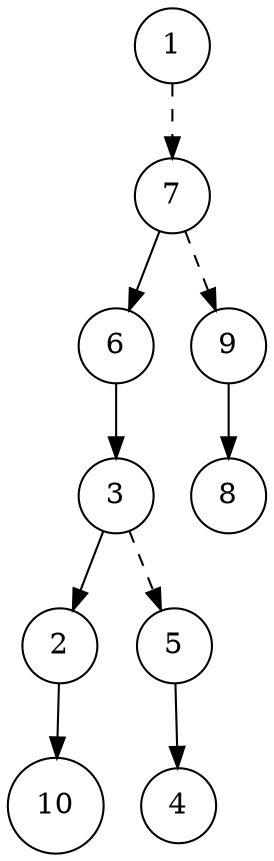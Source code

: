 digraph Tree {
    node [shape=circle];
    "1" -> "7" [style=dashed];
    "7" -> "6";
    "7" -> "9" [style=dashed];
    "6" -> "3";
    "3" -> "2";
    "3" -> "5" [style=dashed];
    "2" -> "10";
    "5" -> "4";
    "9" -> "8";
}
